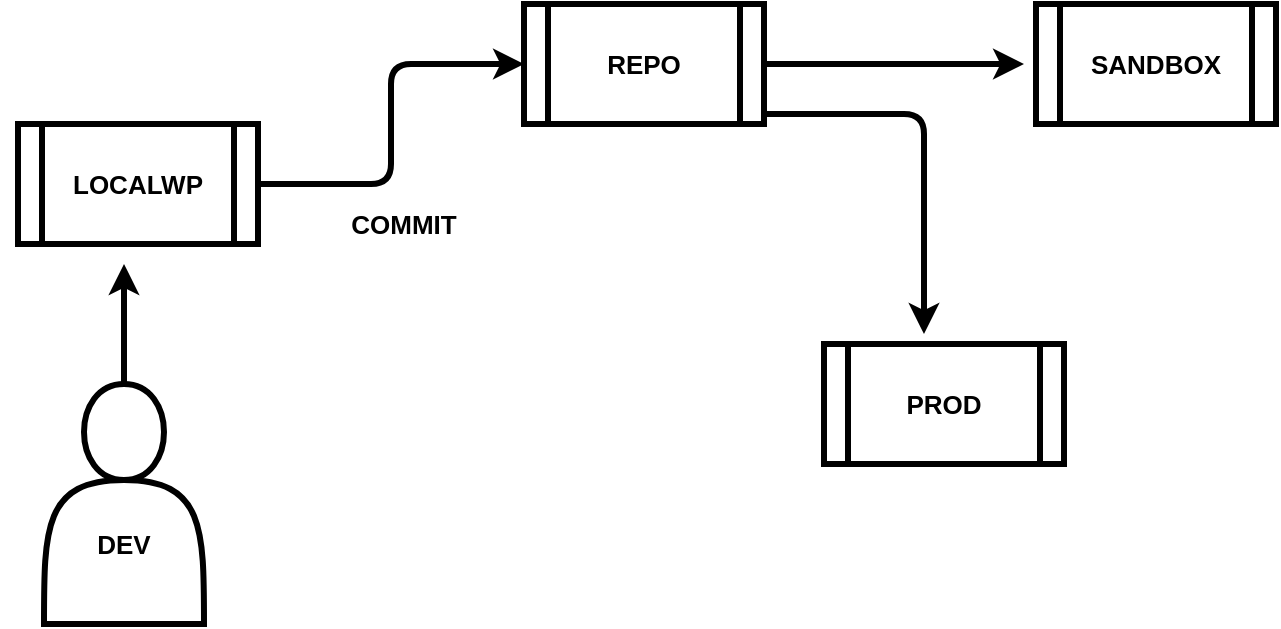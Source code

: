 <mxfile version="14.1.1" type="github">
  <diagram id="FrPtFNA_TW-e0RV-xI3X" name="Page-1">
    <mxGraphModel dx="1822" dy="786" grid="1" gridSize="10" guides="1" tooltips="1" connect="1" arrows="1" fold="1" page="0" pageScale="1" pageWidth="827" pageHeight="1169" math="0" shadow="0">
      <root>
        <mxCell id="0" />
        <mxCell id="1" parent="0" />
        <mxCell id="ouYBEClxOfQiudUIluGu-13" style="edgeStyle=orthogonalEdgeStyle;rounded=0;orthogonalLoop=1;jettySize=auto;html=1;strokeWidth=3;" edge="1" parent="1" source="ouYBEClxOfQiudUIluGu-1">
          <mxGeometry relative="1" as="geometry">
            <mxPoint x="-170" y="190" as="targetPoint" />
          </mxGeometry>
        </mxCell>
        <mxCell id="ouYBEClxOfQiudUIluGu-1" value="" style="shape=actor;whiteSpace=wrap;html=1;strokeWidth=3;" vertex="1" parent="1">
          <mxGeometry x="-210" y="250" width="80" height="120" as="geometry" />
        </mxCell>
        <mxCell id="ouYBEClxOfQiudUIluGu-2" value="" style="shape=process;whiteSpace=wrap;html=1;backgroundOutline=1;strokeWidth=3;" vertex="1" parent="1">
          <mxGeometry x="-223" y="120" width="120" height="60" as="geometry" />
        </mxCell>
        <mxCell id="ouYBEClxOfQiudUIluGu-3" value="&lt;b&gt;&lt;font style=&quot;font-size: 13px&quot;&gt;DEV&lt;/font&gt;&lt;/b&gt;" style="rounded=1;whiteSpace=wrap;html=1;strokeWidth=3;opacity=0;" vertex="1" parent="1">
          <mxGeometry x="-230" y="300" width="120" height="60" as="geometry" />
        </mxCell>
        <mxCell id="ouYBEClxOfQiudUIluGu-4" value="&lt;b&gt;&lt;font style=&quot;font-size: 13px&quot;&gt;LOCALWP&lt;/font&gt;&lt;/b&gt;" style="rounded=1;whiteSpace=wrap;html=1;strokeWidth=3;opacity=0;" vertex="1" parent="1">
          <mxGeometry x="-223" y="120" width="120" height="60" as="geometry" />
        </mxCell>
        <mxCell id="ouYBEClxOfQiudUIluGu-7" value="&lt;b&gt;&lt;font style=&quot;font-size: 13px&quot;&gt;REPO&lt;/font&gt;&lt;/b&gt;" style="rounded=1;whiteSpace=wrap;html=1;strokeWidth=3;opacity=0;" vertex="1" parent="1">
          <mxGeometry x="30" y="60" width="120" height="60" as="geometry" />
        </mxCell>
        <mxCell id="ouYBEClxOfQiudUIluGu-14" style="edgeStyle=orthogonalEdgeStyle;rounded=0;orthogonalLoop=1;jettySize=auto;html=1;strokeWidth=3;" edge="1" parent="1" source="ouYBEClxOfQiudUIluGu-8">
          <mxGeometry relative="1" as="geometry">
            <mxPoint x="280" y="90" as="targetPoint" />
          </mxGeometry>
        </mxCell>
        <mxCell id="ouYBEClxOfQiudUIluGu-8" value="" style="shape=process;whiteSpace=wrap;html=1;backgroundOutline=1;strokeWidth=3;fillColor=none;" vertex="1" parent="1">
          <mxGeometry x="30" y="60" width="120" height="60" as="geometry" />
        </mxCell>
        <mxCell id="ouYBEClxOfQiudUIluGu-9" value="" style="edgeStyle=elbowEdgeStyle;elbow=horizontal;endArrow=classic;html=1;strokeWidth=3;exitX=1;exitY=0.5;exitDx=0;exitDy=0;" edge="1" parent="1" source="ouYBEClxOfQiudUIluGu-4">
          <mxGeometry width="50" height="50" relative="1" as="geometry">
            <mxPoint x="-90" y="140" as="sourcePoint" />
            <mxPoint x="30" y="90" as="targetPoint" />
          </mxGeometry>
        </mxCell>
        <mxCell id="ouYBEClxOfQiudUIluGu-10" value="" style="shape=process;whiteSpace=wrap;html=1;backgroundOutline=1;strokeWidth=3;fillColor=none;" vertex="1" parent="1">
          <mxGeometry x="286" y="60" width="120" height="60" as="geometry" />
        </mxCell>
        <mxCell id="ouYBEClxOfQiudUIluGu-11" value="&lt;b&gt;&lt;font style=&quot;font-size: 13px&quot;&gt;COMMIT&lt;/font&gt;&lt;/b&gt;" style="rounded=1;whiteSpace=wrap;html=1;strokeWidth=3;opacity=0;" vertex="1" parent="1">
          <mxGeometry x="-90" y="140" width="120" height="60" as="geometry" />
        </mxCell>
        <mxCell id="ouYBEClxOfQiudUIluGu-15" value="" style="shape=process;whiteSpace=wrap;html=1;backgroundOutline=1;strokeWidth=3;fillColor=none;" vertex="1" parent="1">
          <mxGeometry x="180" y="230" width="120" height="60" as="geometry" />
        </mxCell>
        <mxCell id="ouYBEClxOfQiudUIluGu-16" value="&lt;b&gt;&lt;font style=&quot;font-size: 13px&quot;&gt;PROD&lt;/font&gt;&lt;/b&gt;" style="rounded=1;whiteSpace=wrap;html=1;strokeWidth=3;opacity=0;" vertex="1" parent="1">
          <mxGeometry x="180" y="230" width="120" height="60" as="geometry" />
        </mxCell>
        <mxCell id="ouYBEClxOfQiudUIluGu-17" value="&lt;b&gt;&lt;font style=&quot;font-size: 13px&quot;&gt;SANDBOX&lt;/font&gt;&lt;/b&gt;" style="rounded=1;whiteSpace=wrap;html=1;strokeWidth=3;opacity=0;" vertex="1" parent="1">
          <mxGeometry x="286" y="60" width="120" height="60" as="geometry" />
        </mxCell>
        <mxCell id="ouYBEClxOfQiudUIluGu-18" value="" style="edgeStyle=segmentEdgeStyle;endArrow=classic;html=1;strokeWidth=3;" edge="1" parent="1">
          <mxGeometry width="50" height="50" relative="1" as="geometry">
            <mxPoint x="150" y="115" as="sourcePoint" />
            <mxPoint x="230" y="225" as="targetPoint" />
          </mxGeometry>
        </mxCell>
      </root>
    </mxGraphModel>
  </diagram>
</mxfile>
